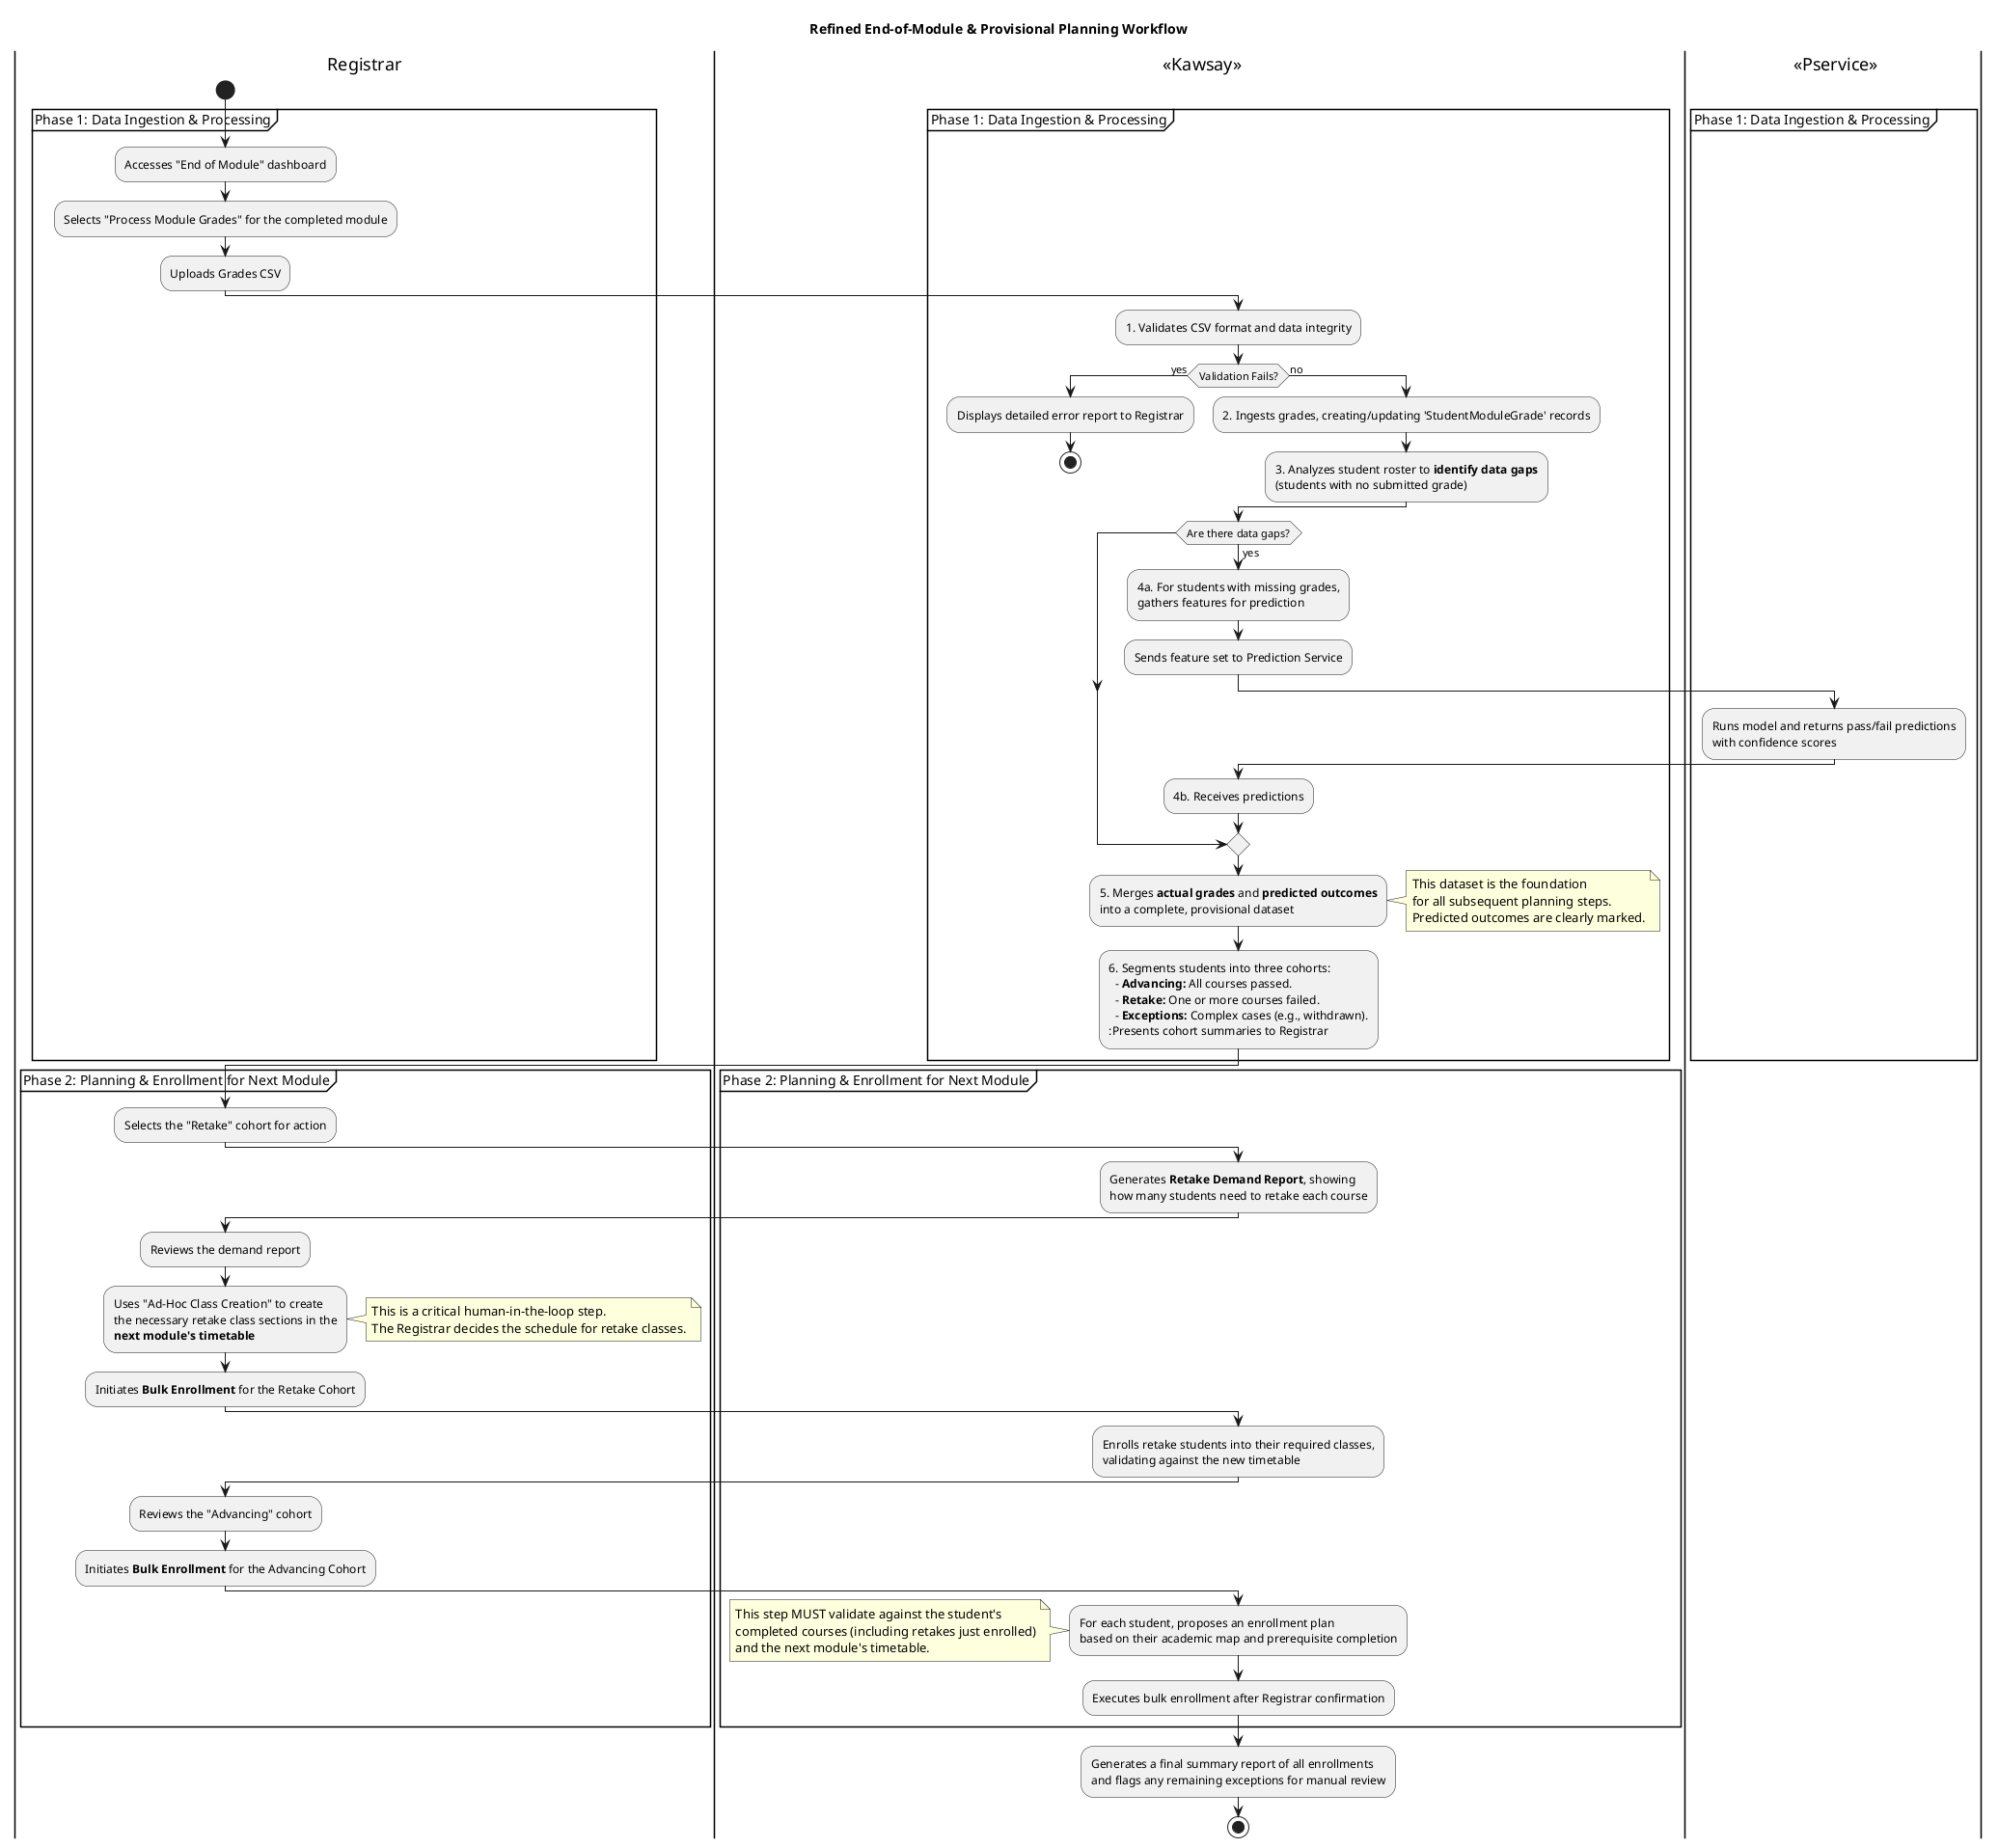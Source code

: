 @startuml
title Refined End-of-Module & Provisional Planning Workflow

|Registrar|
start
partition "Phase 1: Data Ingestion & Processing" {
    :Accesses "End of Module" dashboard;
    :Selects "Process Module Grades" for the completed module;
    :Uploads Grades CSV;

    |System| <<Kawsay>>
    :1. Validates CSV format and data integrity;
    if (Validation Fails?) then (yes)
        :Displays detailed error report to Registrar;
        stop
    else (no)
        :2. Ingests grades, creating/updating 'StudentModuleGrade' records;
        :3. Analyzes student roster to **identify data gaps**
        (students with no submitted grade);
    endif

    if (Are there data gaps?) then (yes)
        |System| <<Kawsay>>
        :4a. For students with missing grades,
        gathers features for prediction;
        :Sends feature set to Prediction Service;

        |Prediction| <<Pservice>>
        :Runs model and returns pass/fail predictions
        with confidence scores;

        |System| <<Kawsay>>
        :4b. Receives predictions;
    endif

    |System| <<Kawsay>>
    :5. Merges **actual grades** and **predicted outcomes**
    into a complete, provisional dataset;
    note right
        This dataset is the foundation
        for all subsequent planning steps.
        Predicted outcomes are clearly marked.
    end note
    :6. Segments students into three cohorts:
      - **Advancing:** All courses passed.
      - **Retake:** One or more courses failed.
      - **Exceptions:** Complex cases (e.g., withdrawn).
    :Presents cohort summaries to Registrar;
}

partition "Phase 2: Planning & Enrollment for Next Module" {
    |Registrar|
    :Selects the "Retake" cohort for action;

    |System| <<Kawsay>>
    :Generates **Retake Demand Report**, showing
    how many students need to retake each course;

    |Registrar|
    :Reviews the demand report;
    :Uses "Ad-Hoc Class Creation" to create
    the necessary retake class sections in the
    **next module's timetable**;
    note right
        This is a critical human-in-the-loop step.
        The Registrar decides the schedule for retake classes.
    end note
    :Initiates **Bulk Enrollment** for the Retake Cohort;

    |System| <<Kawsay>>
    :Enrolls retake students into their required classes,
    validating against the new timetable;

    |Registrar|
    :Reviews the "Advancing" cohort;
    :Initiates **Bulk Enrollment** for the Advancing Cohort;

    |System| <<Kawsay>>
    :For each student, proposes an enrollment plan
    based on their academic map and prerequisite completion;
    note left
        This step MUST validate against the student's
        completed courses (including retakes just enrolled)
        and the next module's timetable.
    end note
    :Executes bulk enrollment after Registrar confirmation;
}

|System| <<Kawsay>>
:Generates a final summary report of all enrollments
and flags any remaining exceptions for manual review;

stop
@enduml
